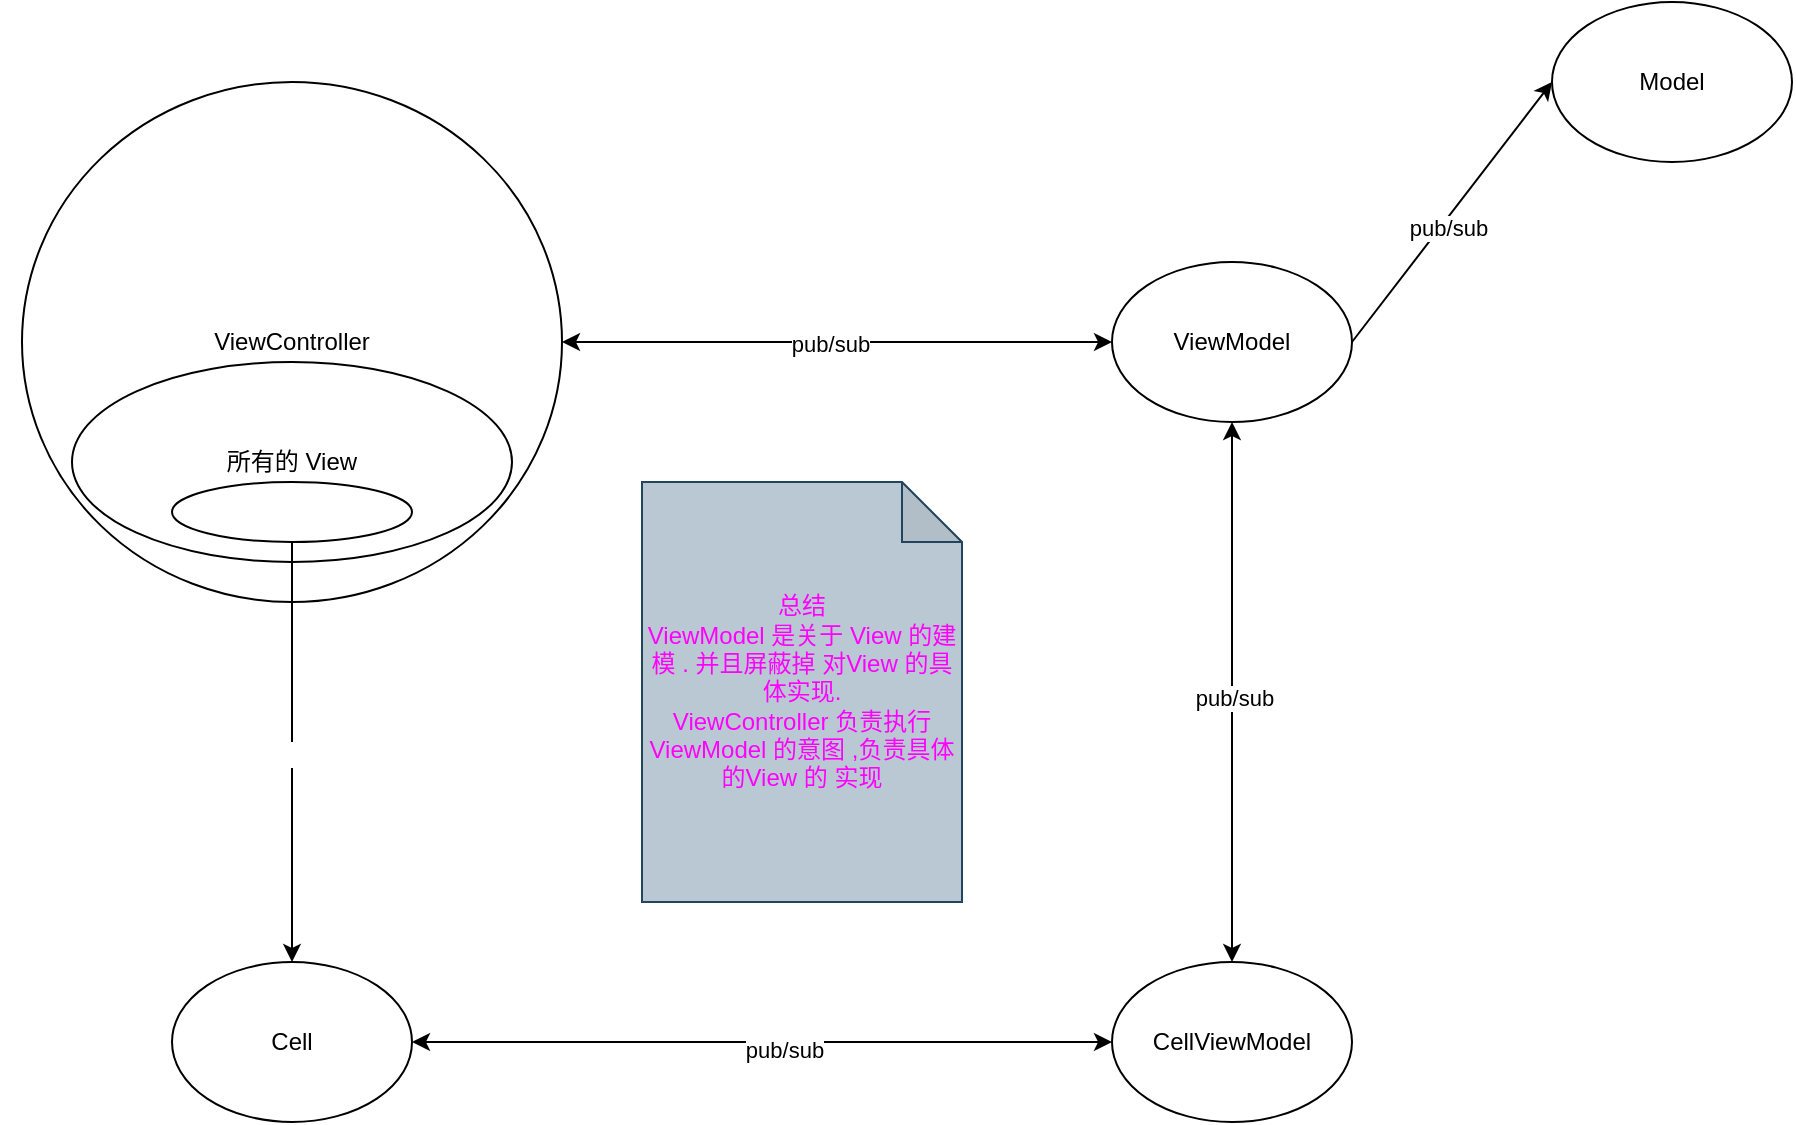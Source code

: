 <mxfile>
    <diagram id="x78NLl1lGYvJhIKIRoGx" name="Page-1">
        <mxGraphModel dx="848" dy="682" grid="1" gridSize="10" guides="1" tooltips="1" connect="1" arrows="1" fold="1" page="1" pageScale="1" pageWidth="850" pageHeight="1100" math="0" shadow="0">
            <root>
                <mxCell id="0"/>
                <mxCell id="1" parent="0"/>
                <mxCell id="4" value="Cell" style="ellipse;whiteSpace=wrap;html=1;" vertex="1" parent="1">
                    <mxGeometry x="190" y="640" width="120" height="80" as="geometry"/>
                </mxCell>
                <mxCell id="5" value="CellViewModel" style="ellipse;whiteSpace=wrap;html=1;" vertex="1" parent="1">
                    <mxGeometry x="660" y="640" width="120" height="80" as="geometry"/>
                </mxCell>
                <mxCell id="17" style="edgeStyle=none;html=1;exitX=1;exitY=0.5;exitDx=0;exitDy=0;entryX=0;entryY=0.5;entryDx=0;entryDy=0;" edge="1" parent="1" source="6" target="16">
                    <mxGeometry relative="1" as="geometry"/>
                </mxCell>
                <mxCell id="21" value="pub/sub" style="edgeLabel;html=1;align=center;verticalAlign=middle;resizable=0;points=[];" vertex="1" connectable="0" parent="17">
                    <mxGeometry x="-0.078" y="-2" relative="1" as="geometry">
                        <mxPoint y="1" as="offset"/>
                    </mxGeometry>
                </mxCell>
                <mxCell id="6" value="ViewModel" style="ellipse;whiteSpace=wrap;html=1;" vertex="1" parent="1">
                    <mxGeometry x="660" y="290" width="120" height="80" as="geometry"/>
                </mxCell>
                <mxCell id="9" value="" style="endArrow=classic;startArrow=classic;html=1;entryX=0;entryY=0.5;entryDx=0;entryDy=0;exitX=1;exitY=0.5;exitDx=0;exitDy=0;" edge="1" parent="1" source="4" target="5">
                    <mxGeometry width="50" height="50" relative="1" as="geometry">
                        <mxPoint x="340" y="410" as="sourcePoint"/>
                        <mxPoint x="390" y="360" as="targetPoint"/>
                    </mxGeometry>
                </mxCell>
                <mxCell id="20" value="pub/sub" style="edgeLabel;html=1;align=center;verticalAlign=middle;resizable=0;points=[];" vertex="1" connectable="0" parent="9">
                    <mxGeometry x="0.063" y="-3" relative="1" as="geometry">
                        <mxPoint y="1" as="offset"/>
                    </mxGeometry>
                </mxCell>
                <mxCell id="10" value="" style="endArrow=classic;startArrow=classic;html=1;exitX=0.5;exitY=1;exitDx=0;exitDy=0;entryX=0.5;entryY=0;entryDx=0;entryDy=0;" edge="1" parent="1" source="6" target="5">
                    <mxGeometry width="50" height="50" relative="1" as="geometry">
                        <mxPoint x="710" y="370" as="sourcePoint"/>
                        <mxPoint x="750" y="680" as="targetPoint"/>
                    </mxGeometry>
                </mxCell>
                <mxCell id="19" value="pub/sub" style="edgeLabel;html=1;align=center;verticalAlign=middle;resizable=0;points=[];" vertex="1" connectable="0" parent="10">
                    <mxGeometry x="0.011" y="1" relative="1" as="geometry">
                        <mxPoint y="1" as="offset"/>
                    </mxGeometry>
                </mxCell>
                <mxCell id="11" value="ViewController" style="ellipse;whiteSpace=wrap;html=1;" vertex="1" parent="1">
                    <mxGeometry x="115" y="200" width="270" height="260" as="geometry"/>
                </mxCell>
                <mxCell id="12" value="所有的 View" style="ellipse;whiteSpace=wrap;html=1;" vertex="1" parent="1">
                    <mxGeometry x="140" y="340" width="220" height="100" as="geometry"/>
                </mxCell>
                <mxCell id="13" value="" style="endArrow=classic;startArrow=classic;html=1;entryX=0;entryY=0.5;entryDx=0;entryDy=0;exitX=1;exitY=0.5;exitDx=0;exitDy=0;" edge="1" parent="1" source="11" target="6">
                    <mxGeometry width="50" height="50" relative="1" as="geometry">
                        <mxPoint x="400" y="510" as="sourcePoint"/>
                        <mxPoint x="450" y="460" as="targetPoint"/>
                    </mxGeometry>
                </mxCell>
                <mxCell id="18" value="pub/sub" style="edgeLabel;html=1;align=center;verticalAlign=middle;resizable=0;points=[];" vertex="1" connectable="0" parent="13">
                    <mxGeometry x="-0.025" relative="1" as="geometry">
                        <mxPoint y="1" as="offset"/>
                    </mxGeometry>
                </mxCell>
                <mxCell id="16" value="Model" style="ellipse;whiteSpace=wrap;html=1;" vertex="1" parent="1">
                    <mxGeometry x="880" y="160" width="120" height="80" as="geometry"/>
                </mxCell>
                <mxCell id="23" value="&lt;font color=&quot;#ff00ff&quot;&gt;总结&lt;br&gt;ViewModel 是关于 View 的建模 . 并且屏蔽掉 对View 的具体实现.&lt;br&gt;ViewController 负责执行 ViewModel 的意图 ,负责具体的View 的 实现&lt;/font&gt;" style="shape=note;whiteSpace=wrap;html=1;backgroundOutline=1;darkOpacity=0.05;fillColor=#bac8d3;strokeColor=#23445d;" vertex="1" parent="1">
                    <mxGeometry x="425" y="400" width="160" height="210" as="geometry"/>
                </mxCell>
                <mxCell id="25" style="edgeStyle=none;html=1;exitX=0.5;exitY=1;exitDx=0;exitDy=0;entryX=0.5;entryY=0;entryDx=0;entryDy=0;fontColor=#FFFFFF;" edge="1" parent="1" source="24" target="4">
                    <mxGeometry relative="1" as="geometry"/>
                </mxCell>
                <mxCell id="26" value="ViewController 负责 所有 View 的具体实现 ,包括 Cell 的注册" style="edgeLabel;html=1;align=center;verticalAlign=middle;resizable=0;points=[];fontColor=#FFFFFF;" vertex="1" connectable="0" parent="25">
                    <mxGeometry x="0.005" relative="1" as="geometry">
                        <mxPoint as="offset"/>
                    </mxGeometry>
                </mxCell>
                <mxCell id="24" value="&lt;font color=&quot;#ffffff&quot;&gt;有Cell的 View&lt;/font&gt;" style="ellipse;whiteSpace=wrap;html=1;fontColor=#FF00FF;" vertex="1" parent="1">
                    <mxGeometry x="190" y="400" width="120" height="30" as="geometry"/>
                </mxCell>
            </root>
        </mxGraphModel>
    </diagram>
</mxfile>